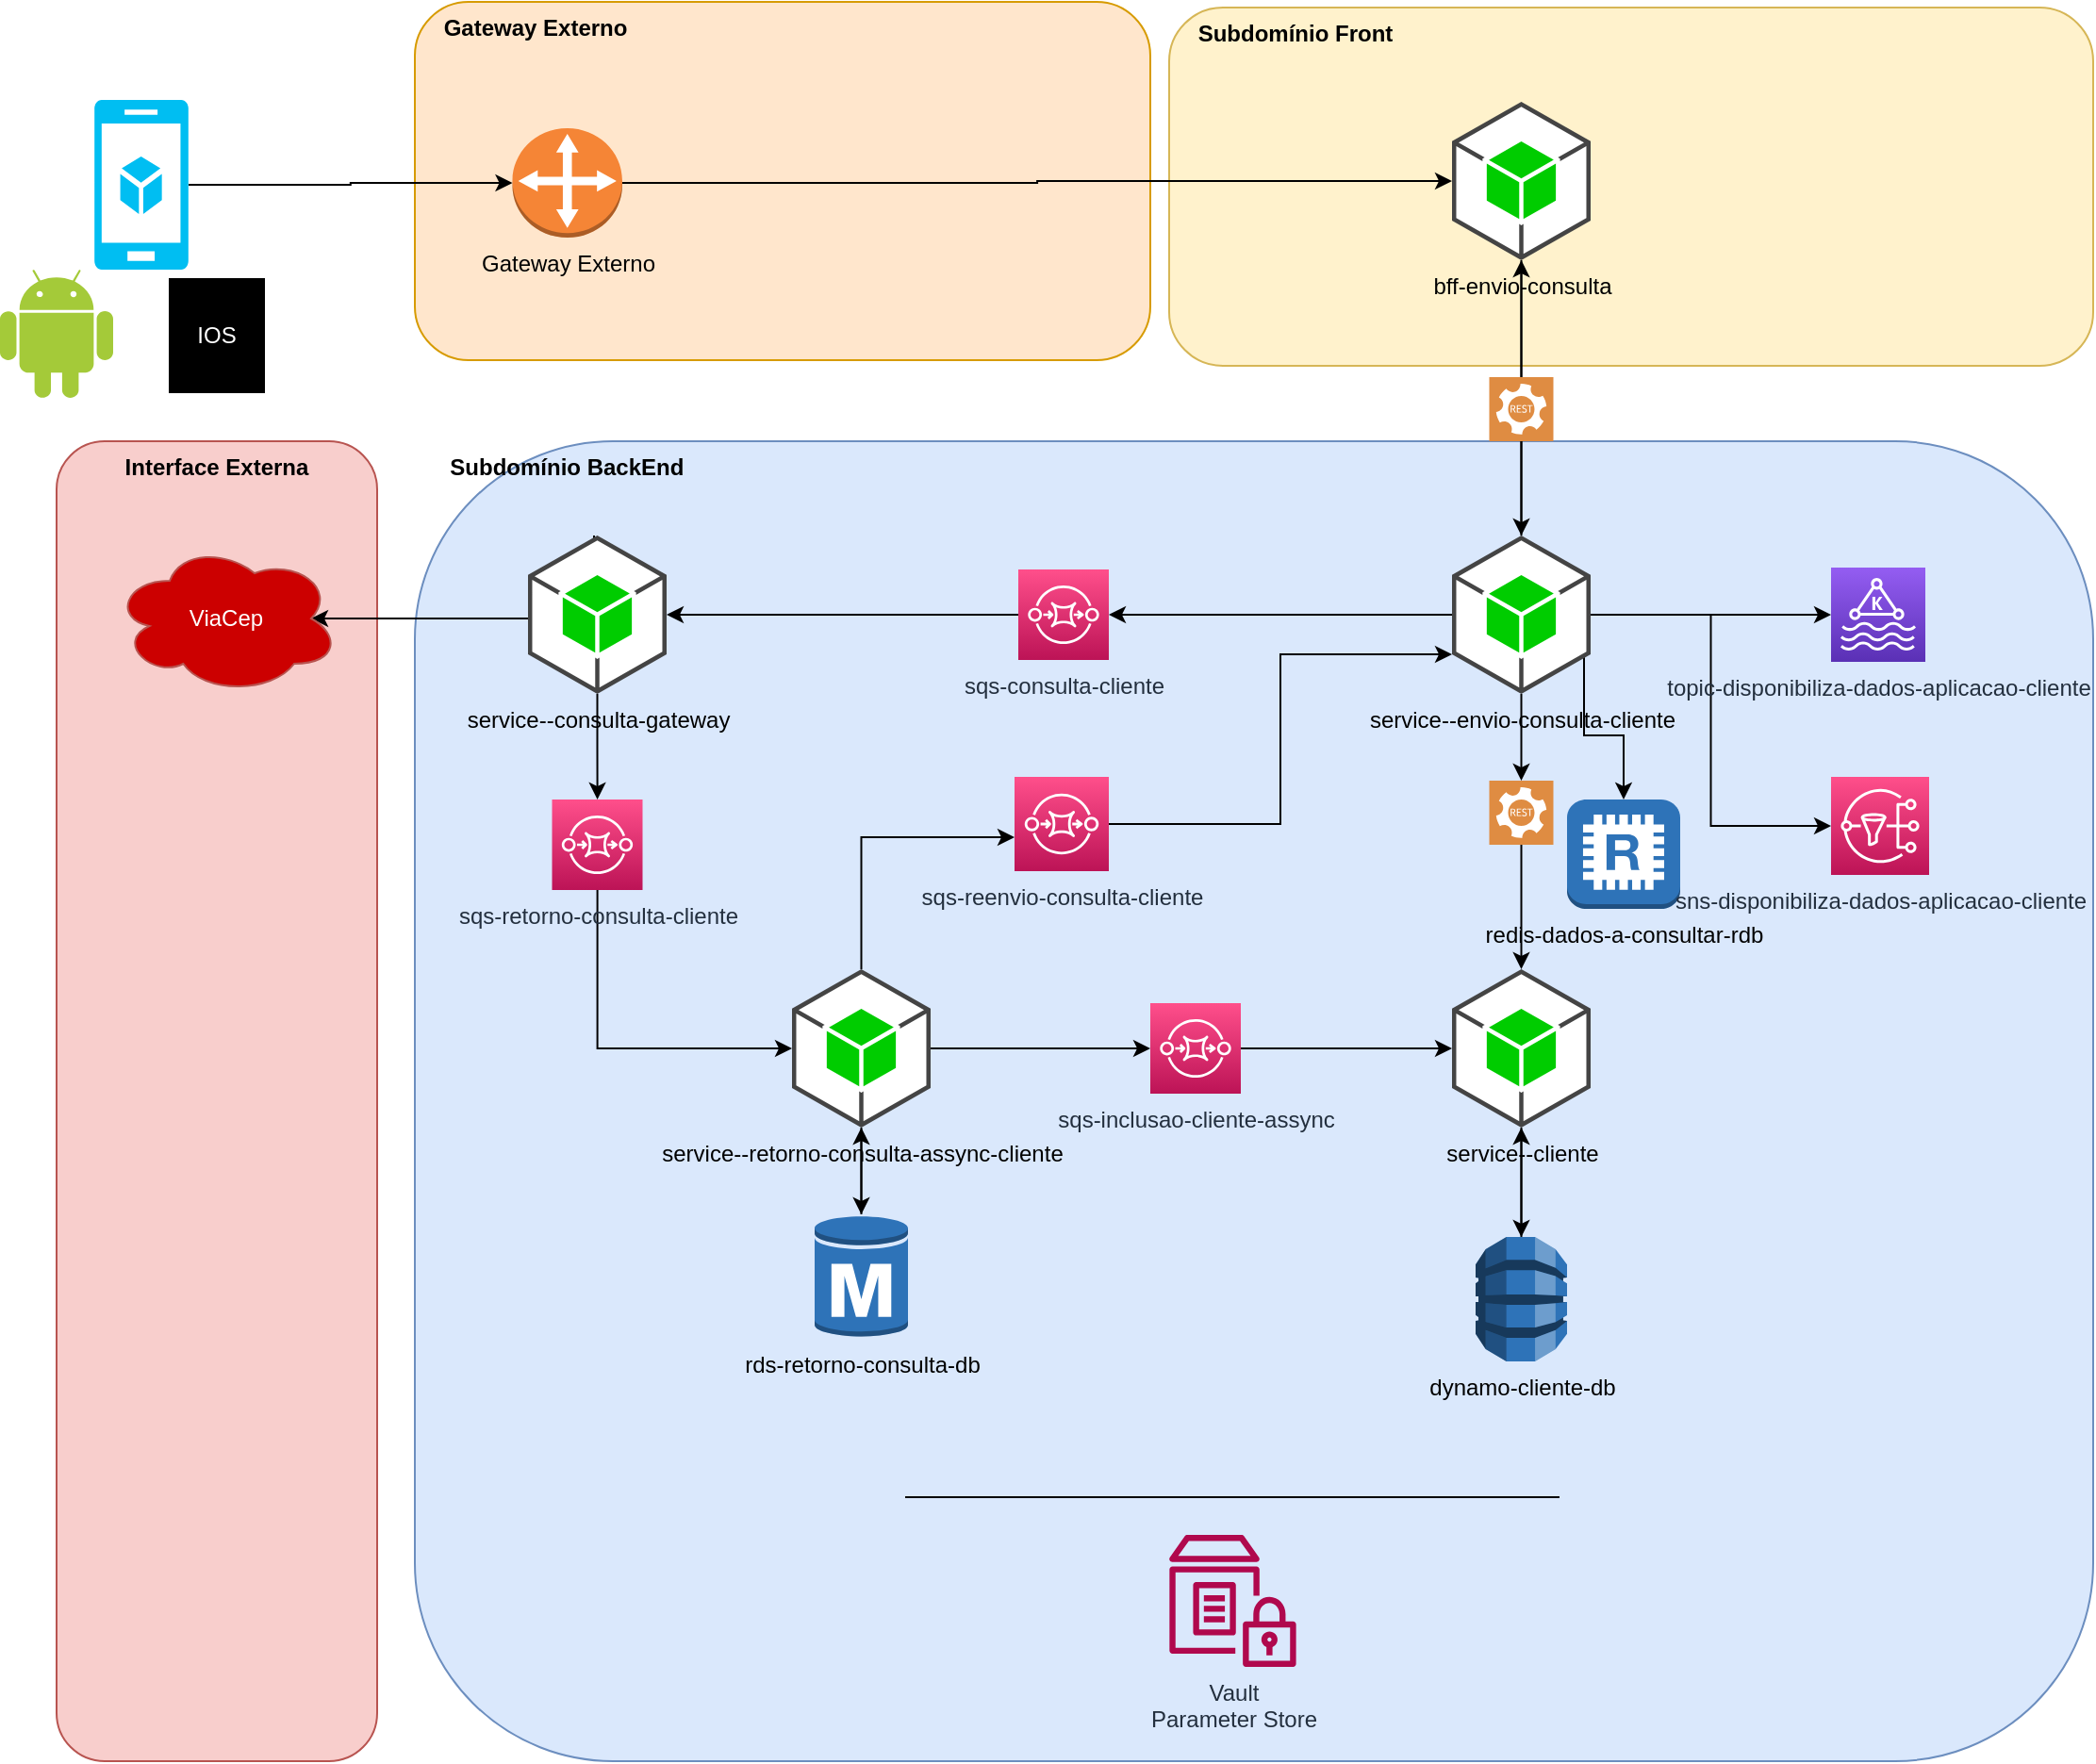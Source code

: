<mxfile version="21.6.6" type="device">
  <diagram name="Página-1" id="ZI8MfUsfSoxBmchpZ1qw">
    <mxGraphModel dx="2062" dy="1820" grid="1" gridSize="10" guides="1" tooltips="1" connect="1" arrows="1" fold="1" page="1" pageScale="1" pageWidth="827" pageHeight="1169" math="0" shadow="0">
      <root>
        <mxCell id="0" />
        <mxCell id="1" parent="0" />
        <mxCell id="Yc4FCQyI9KwEsYBKGnYm-66" value="Interface Externa" style="rounded=1;whiteSpace=wrap;html=1;fillColor=#f8cecc;strokeColor=#b85450;verticalAlign=top;fontStyle=1" vertex="1" parent="1">
          <mxGeometry x="-350" y="90" width="170" height="700" as="geometry" />
        </mxCell>
        <mxCell id="Yc4FCQyI9KwEsYBKGnYm-62" value="&lt;b&gt;&amp;nbsp; &amp;nbsp; &amp;nbsp;Subdomínio BackEnd&lt;/b&gt;" style="rounded=1;whiteSpace=wrap;html=1;fillColor=#dae8fc;strokeColor=#6c8ebf;verticalAlign=top;align=left;" vertex="1" parent="1">
          <mxGeometry x="-160" y="90" width="890" height="700" as="geometry" />
        </mxCell>
        <mxCell id="Yc4FCQyI9KwEsYBKGnYm-61" value="&lt;b&gt;&amp;nbsp; &amp;nbsp; Subdomínio Front&lt;/b&gt;" style="rounded=1;whiteSpace=wrap;html=1;fillColor=#fff2cc;strokeColor=#d6b656;verticalAlign=top;align=left;" vertex="1" parent="1">
          <mxGeometry x="240" y="-140" width="490" height="190" as="geometry" />
        </mxCell>
        <mxCell id="Yc4FCQyI9KwEsYBKGnYm-1" value="Vault&lt;br&gt;Parameter Store" style="sketch=0;outlineConnect=0;fontColor=#232F3E;gradientColor=none;fillColor=#B0084D;strokeColor=none;dashed=0;verticalLabelPosition=bottom;verticalAlign=top;align=center;html=1;fontSize=12;fontStyle=0;aspect=fixed;pointerEvents=1;shape=mxgraph.aws4.parameter_store;" vertex="1" parent="1">
          <mxGeometry x="240.0" y="670" width="67.31" height="70" as="geometry" />
        </mxCell>
        <mxCell id="Yc4FCQyI9KwEsYBKGnYm-30" style="edgeStyle=orthogonalEdgeStyle;rounded=0;orthogonalLoop=1;jettySize=auto;html=1;entryX=0.5;entryY=0;entryDx=0;entryDy=0;entryPerimeter=0;" edge="1" parent="1" source="Yc4FCQyI9KwEsYBKGnYm-31" target="Yc4FCQyI9KwEsYBKGnYm-29">
          <mxGeometry relative="1" as="geometry" />
        </mxCell>
        <mxCell id="Yc4FCQyI9KwEsYBKGnYm-34" style="edgeStyle=orthogonalEdgeStyle;rounded=0;orthogonalLoop=1;jettySize=auto;html=1;" edge="1" parent="1" source="Yc4FCQyI9KwEsYBKGnYm-5" target="Yc4FCQyI9KwEsYBKGnYm-33">
          <mxGeometry relative="1" as="geometry" />
        </mxCell>
        <mxCell id="Yc4FCQyI9KwEsYBKGnYm-55" style="edgeStyle=orthogonalEdgeStyle;rounded=0;orthogonalLoop=1;jettySize=auto;html=1;entryX=0;entryY=0.5;entryDx=0;entryDy=0;entryPerimeter=0;" edge="1" parent="1" source="Yc4FCQyI9KwEsYBKGnYm-5" target="Yc4FCQyI9KwEsYBKGnYm-54">
          <mxGeometry relative="1" as="geometry" />
        </mxCell>
        <mxCell id="Yc4FCQyI9KwEsYBKGnYm-57" style="edgeStyle=orthogonalEdgeStyle;rounded=0;orthogonalLoop=1;jettySize=auto;html=1;entryX=0;entryY=0.5;entryDx=0;entryDy=0;entryPerimeter=0;" edge="1" parent="1" source="Yc4FCQyI9KwEsYBKGnYm-5" target="Yc4FCQyI9KwEsYBKGnYm-56">
          <mxGeometry relative="1" as="geometry" />
        </mxCell>
        <mxCell id="Yc4FCQyI9KwEsYBKGnYm-60" style="edgeStyle=orthogonalEdgeStyle;rounded=0;orthogonalLoop=1;jettySize=auto;html=1;entryX=0.5;entryY=1;entryDx=0;entryDy=0;entryPerimeter=0;" edge="1" parent="1" source="Yc4FCQyI9KwEsYBKGnYm-5" target="Yc4FCQyI9KwEsYBKGnYm-58">
          <mxGeometry relative="1" as="geometry" />
        </mxCell>
        <mxCell id="Yc4FCQyI9KwEsYBKGnYm-76" style="edgeStyle=orthogonalEdgeStyle;rounded=0;orthogonalLoop=1;jettySize=auto;html=1;exitX=1;exitY=0.5;exitDx=0;exitDy=0;exitPerimeter=0;" edge="1" parent="1" source="Yc4FCQyI9KwEsYBKGnYm-5" target="Yc4FCQyI9KwEsYBKGnYm-47">
          <mxGeometry relative="1" as="geometry">
            <Array as="points">
              <mxPoint x="460" y="182" />
              <mxPoint x="460" y="246" />
              <mxPoint x="481" y="246" />
            </Array>
          </mxGeometry>
        </mxCell>
        <mxCell id="Yc4FCQyI9KwEsYBKGnYm-5" value="service--envio-consulta-cliente" style="outlineConnect=0;dashed=0;verticalLabelPosition=bottom;verticalAlign=top;align=center;html=1;shape=mxgraph.aws3.android;fillColor=#00CC00;strokeColor=#82b366;" vertex="1" parent="1">
          <mxGeometry x="390" y="140" width="73.5" height="84" as="geometry" />
        </mxCell>
        <mxCell id="Yc4FCQyI9KwEsYBKGnYm-52" style="edgeStyle=orthogonalEdgeStyle;rounded=0;orthogonalLoop=1;jettySize=auto;html=1;" edge="1" parent="1" source="Yc4FCQyI9KwEsYBKGnYm-29" target="Yc4FCQyI9KwEsYBKGnYm-51">
          <mxGeometry relative="1" as="geometry" />
        </mxCell>
        <mxCell id="Yc4FCQyI9KwEsYBKGnYm-29" value="service--cliente" style="outlineConnect=0;dashed=0;verticalLabelPosition=bottom;verticalAlign=top;align=center;html=1;shape=mxgraph.aws3.android;fillColor=#00CC00;strokeColor=#82b366;" vertex="1" parent="1">
          <mxGeometry x="390" y="370" width="73.5" height="84" as="geometry" />
        </mxCell>
        <mxCell id="Yc4FCQyI9KwEsYBKGnYm-32" value="" style="edgeStyle=orthogonalEdgeStyle;rounded=0;orthogonalLoop=1;jettySize=auto;html=1;entryX=0.5;entryY=0;entryDx=0;entryDy=0;entryPerimeter=0;" edge="1" parent="1" source="Yc4FCQyI9KwEsYBKGnYm-5" target="Yc4FCQyI9KwEsYBKGnYm-31">
          <mxGeometry relative="1" as="geometry">
            <mxPoint x="427" y="224" as="sourcePoint" />
            <mxPoint x="427" y="360" as="targetPoint" />
          </mxGeometry>
        </mxCell>
        <mxCell id="Yc4FCQyI9KwEsYBKGnYm-31" value="" style="sketch=0;pointerEvents=1;shadow=0;dashed=0;html=1;strokeColor=none;fillColor=#DF8C42;labelPosition=center;verticalLabelPosition=bottom;verticalAlign=top;align=center;outlineConnect=0;shape=mxgraph.veeam2.restful_api;" vertex="1" parent="1">
          <mxGeometry x="409.75" y="270" width="34" height="34" as="geometry" />
        </mxCell>
        <mxCell id="Yc4FCQyI9KwEsYBKGnYm-36" style="edgeStyle=orthogonalEdgeStyle;rounded=0;orthogonalLoop=1;jettySize=auto;html=1;entryX=1;entryY=0.5;entryDx=0;entryDy=0;entryPerimeter=0;" edge="1" parent="1" source="Yc4FCQyI9KwEsYBKGnYm-33" target="Yc4FCQyI9KwEsYBKGnYm-35">
          <mxGeometry relative="1" as="geometry" />
        </mxCell>
        <mxCell id="Yc4FCQyI9KwEsYBKGnYm-33" value="sqs-consulta-cliente" style="sketch=0;points=[[0,0,0],[0.25,0,0],[0.5,0,0],[0.75,0,0],[1,0,0],[0,1,0],[0.25,1,0],[0.5,1,0],[0.75,1,0],[1,1,0],[0,0.25,0],[0,0.5,0],[0,0.75,0],[1,0.25,0],[1,0.5,0],[1,0.75,0]];outlineConnect=0;fontColor=#232F3E;gradientColor=#FF4F8B;gradientDirection=north;fillColor=#BC1356;strokeColor=#ffffff;dashed=0;verticalLabelPosition=bottom;verticalAlign=top;align=center;html=1;fontSize=12;fontStyle=0;aspect=fixed;shape=mxgraph.aws4.resourceIcon;resIcon=mxgraph.aws4.sqs;" vertex="1" parent="1">
          <mxGeometry x="160" y="158" width="48" height="48" as="geometry" />
        </mxCell>
        <mxCell id="Yc4FCQyI9KwEsYBKGnYm-39" style="edgeStyle=orthogonalEdgeStyle;rounded=0;orthogonalLoop=1;jettySize=auto;html=1;" edge="1" parent="1" source="Yc4FCQyI9KwEsYBKGnYm-35" target="Yc4FCQyI9KwEsYBKGnYm-38">
          <mxGeometry relative="1" as="geometry" />
        </mxCell>
        <mxCell id="Yc4FCQyI9KwEsYBKGnYm-42" style="edgeStyle=orthogonalEdgeStyle;rounded=0;orthogonalLoop=1;jettySize=auto;html=1;entryX=0.875;entryY=0.5;entryDx=0;entryDy=0;entryPerimeter=0;" edge="1" parent="1" target="Yc4FCQyI9KwEsYBKGnYm-41">
          <mxGeometry relative="1" as="geometry">
            <mxPoint x="-65" y="140" as="sourcePoint" />
            <mxPoint x="-135" y="90" as="targetPoint" />
            <Array as="points">
              <mxPoint x="-65" y="184" />
            </Array>
          </mxGeometry>
        </mxCell>
        <mxCell id="Yc4FCQyI9KwEsYBKGnYm-35" value="service--consulta-gateway" style="outlineConnect=0;dashed=0;verticalLabelPosition=bottom;verticalAlign=top;align=center;html=1;shape=mxgraph.aws3.android;fillColor=#00CC00;strokeColor=#82b366;" vertex="1" parent="1">
          <mxGeometry x="-100" y="140" width="73.5" height="84" as="geometry" />
        </mxCell>
        <mxCell id="Yc4FCQyI9KwEsYBKGnYm-44" style="edgeStyle=orthogonalEdgeStyle;rounded=0;orthogonalLoop=1;jettySize=auto;html=1;" edge="1" parent="1" source="Yc4FCQyI9KwEsYBKGnYm-37" target="Yc4FCQyI9KwEsYBKGnYm-43">
          <mxGeometry relative="1" as="geometry" />
        </mxCell>
        <mxCell id="Yc4FCQyI9KwEsYBKGnYm-71" style="edgeStyle=orthogonalEdgeStyle;rounded=0;orthogonalLoop=1;jettySize=auto;html=1;" edge="1" parent="1" source="Yc4FCQyI9KwEsYBKGnYm-37" target="Yc4FCQyI9KwEsYBKGnYm-70">
          <mxGeometry relative="1" as="geometry" />
        </mxCell>
        <mxCell id="Yc4FCQyI9KwEsYBKGnYm-74" style="edgeStyle=orthogonalEdgeStyle;rounded=0;orthogonalLoop=1;jettySize=auto;html=1;" edge="1" parent="1" source="Yc4FCQyI9KwEsYBKGnYm-37" target="Yc4FCQyI9KwEsYBKGnYm-73">
          <mxGeometry relative="1" as="geometry">
            <Array as="points">
              <mxPoint x="77" y="300" />
            </Array>
          </mxGeometry>
        </mxCell>
        <mxCell id="Yc4FCQyI9KwEsYBKGnYm-37" value="service--retorno-consulta-assync-cliente" style="outlineConnect=0;dashed=0;verticalLabelPosition=bottom;verticalAlign=top;align=center;html=1;shape=mxgraph.aws3.android;fillColor=#00CC00;strokeColor=#82b366;" vertex="1" parent="1">
          <mxGeometry x="40" y="370" width="73.5" height="84" as="geometry" />
        </mxCell>
        <mxCell id="Yc4FCQyI9KwEsYBKGnYm-40" style="edgeStyle=orthogonalEdgeStyle;rounded=0;orthogonalLoop=1;jettySize=auto;html=1;entryX=0;entryY=0.5;entryDx=0;entryDy=0;entryPerimeter=0;" edge="1" parent="1" source="Yc4FCQyI9KwEsYBKGnYm-38" target="Yc4FCQyI9KwEsYBKGnYm-37">
          <mxGeometry relative="1" as="geometry">
            <Array as="points">
              <mxPoint x="-63" y="412" />
            </Array>
          </mxGeometry>
        </mxCell>
        <mxCell id="Yc4FCQyI9KwEsYBKGnYm-38" value="sqs-retorno-consulta-cliente" style="sketch=0;points=[[0,0,0],[0.25,0,0],[0.5,0,0],[0.75,0,0],[1,0,0],[0,1,0],[0.25,1,0],[0.5,1,0],[0.75,1,0],[1,1,0],[0,0.25,0],[0,0.5,0],[0,0.75,0],[1,0.25,0],[1,0.5,0],[1,0.75,0]];outlineConnect=0;fontColor=#232F3E;gradientColor=#FF4F8B;gradientDirection=north;fillColor=#BC1356;strokeColor=#ffffff;dashed=0;verticalLabelPosition=bottom;verticalAlign=top;align=center;html=1;fontSize=12;fontStyle=0;aspect=fixed;shape=mxgraph.aws4.resourceIcon;resIcon=mxgraph.aws4.sqs;" vertex="1" parent="1">
          <mxGeometry x="-87.25" y="280" width="48" height="48" as="geometry" />
        </mxCell>
        <mxCell id="Yc4FCQyI9KwEsYBKGnYm-41" value="&lt;font color=&quot;#ffffff&quot;&gt;ViaCep&lt;/font&gt;" style="ellipse;shape=cloud;whiteSpace=wrap;html=1;fillColor=#CC0000;strokeColor=#b85450;" vertex="1" parent="1">
          <mxGeometry x="-320" y="144" width="120" height="80" as="geometry" />
        </mxCell>
        <mxCell id="Yc4FCQyI9KwEsYBKGnYm-45" style="edgeStyle=orthogonalEdgeStyle;rounded=0;orthogonalLoop=1;jettySize=auto;html=1;" edge="1" parent="1" source="Yc4FCQyI9KwEsYBKGnYm-43" target="Yc4FCQyI9KwEsYBKGnYm-29">
          <mxGeometry relative="1" as="geometry" />
        </mxCell>
        <mxCell id="Yc4FCQyI9KwEsYBKGnYm-43" value="sqs-inclusao-cliente-assync" style="sketch=0;points=[[0,0,0],[0.25,0,0],[0.5,0,0],[0.75,0,0],[1,0,0],[0,1,0],[0.25,1,0],[0.5,1,0],[0.75,1,0],[1,1,0],[0,0.25,0],[0,0.5,0],[0,0.75,0],[1,0.25,0],[1,0.5,0],[1,0.75,0]];outlineConnect=0;fontColor=#232F3E;gradientColor=#FF4F8B;gradientDirection=north;fillColor=#BC1356;strokeColor=#ffffff;dashed=0;verticalLabelPosition=bottom;verticalAlign=top;align=center;html=1;fontSize=12;fontStyle=0;aspect=fixed;shape=mxgraph.aws4.resourceIcon;resIcon=mxgraph.aws4.sqs;" vertex="1" parent="1">
          <mxGeometry x="230" y="388" width="48" height="48" as="geometry" />
        </mxCell>
        <mxCell id="Yc4FCQyI9KwEsYBKGnYm-47" value="redis-dados-a-consultar-rdb" style="outlineConnect=0;dashed=0;verticalLabelPosition=bottom;verticalAlign=top;align=center;html=1;shape=mxgraph.aws3.redis;fillColor=#2E73B8;gradientColor=none;" vertex="1" parent="1">
          <mxGeometry x="451" y="280" width="60" height="58" as="geometry" />
        </mxCell>
        <mxCell id="Yc4FCQyI9KwEsYBKGnYm-53" style="edgeStyle=orthogonalEdgeStyle;rounded=0;orthogonalLoop=1;jettySize=auto;html=1;entryX=0.5;entryY=1;entryDx=0;entryDy=0;entryPerimeter=0;" edge="1" parent="1" source="Yc4FCQyI9KwEsYBKGnYm-51" target="Yc4FCQyI9KwEsYBKGnYm-29">
          <mxGeometry relative="1" as="geometry" />
        </mxCell>
        <mxCell id="Yc4FCQyI9KwEsYBKGnYm-51" value="dynamo-cliente-db" style="outlineConnect=0;dashed=0;verticalLabelPosition=bottom;verticalAlign=top;align=center;html=1;shape=mxgraph.aws3.dynamo_db;fillColor=#2E73B8;gradientColor=none;" vertex="1" parent="1">
          <mxGeometry x="402.5" y="512" width="48.5" height="66" as="geometry" />
        </mxCell>
        <mxCell id="Yc4FCQyI9KwEsYBKGnYm-54" value="topic-disponibiliza-dados-aplicacao-cliente" style="sketch=0;points=[[0,0,0],[0.25,0,0],[0.5,0,0],[0.75,0,0],[1,0,0],[0,1,0],[0.25,1,0],[0.5,1,0],[0.75,1,0],[1,1,0],[0,0.25,0],[0,0.5,0],[0,0.75,0],[1,0.25,0],[1,0.5,0],[1,0.75,0]];outlineConnect=0;fontColor=#232F3E;gradientColor=#945DF2;gradientDirection=north;fillColor=#5A30B5;strokeColor=#ffffff;dashed=0;verticalLabelPosition=bottom;verticalAlign=top;align=center;html=1;fontSize=12;fontStyle=0;aspect=fixed;shape=mxgraph.aws4.resourceIcon;resIcon=mxgraph.aws4.managed_streaming_for_kafka;" vertex="1" parent="1">
          <mxGeometry x="591" y="157" width="50" height="50" as="geometry" />
        </mxCell>
        <mxCell id="Yc4FCQyI9KwEsYBKGnYm-56" value="sns-disponibiliza-dados-aplicacao-cliente" style="sketch=0;points=[[0,0,0],[0.25,0,0],[0.5,0,0],[0.75,0,0],[1,0,0],[0,1,0],[0.25,1,0],[0.5,1,0],[0.75,1,0],[1,1,0],[0,0.25,0],[0,0.5,0],[0,0.75,0],[1,0.25,0],[1,0.5,0],[1,0.75,0]];outlineConnect=0;fontColor=#232F3E;gradientColor=#FF4F8B;gradientDirection=north;fillColor=#BC1356;strokeColor=#ffffff;dashed=0;verticalLabelPosition=bottom;verticalAlign=top;align=center;html=1;fontSize=12;fontStyle=0;aspect=fixed;shape=mxgraph.aws4.resourceIcon;resIcon=mxgraph.aws4.sns;" vertex="1" parent="1">
          <mxGeometry x="591" y="268" width="52" height="52" as="geometry" />
        </mxCell>
        <mxCell id="Yc4FCQyI9KwEsYBKGnYm-59" style="edgeStyle=orthogonalEdgeStyle;rounded=0;orthogonalLoop=1;jettySize=auto;html=1;" edge="1" parent="1" source="Yc4FCQyI9KwEsYBKGnYm-58" target="Yc4FCQyI9KwEsYBKGnYm-5">
          <mxGeometry relative="1" as="geometry" />
        </mxCell>
        <mxCell id="Yc4FCQyI9KwEsYBKGnYm-58" value="bff-envio-consulta" style="outlineConnect=0;dashed=0;verticalLabelPosition=bottom;verticalAlign=top;align=center;html=1;shape=mxgraph.aws3.android;fillColor=#00CC00;gradientColor=none;" vertex="1" parent="1">
          <mxGeometry x="390" y="-90" width="73.5" height="84" as="geometry" />
        </mxCell>
        <mxCell id="Yc4FCQyI9KwEsYBKGnYm-67" value="" style="endArrow=none;html=1;rounded=0;" edge="1" parent="1">
          <mxGeometry width="50" height="50" relative="1" as="geometry">
            <mxPoint x="447" y="650" as="sourcePoint" />
            <mxPoint x="100" y="650" as="targetPoint" />
          </mxGeometry>
        </mxCell>
        <mxCell id="Yc4FCQyI9KwEsYBKGnYm-68" value="" style="sketch=0;pointerEvents=1;shadow=0;dashed=0;html=1;strokeColor=none;fillColor=#DF8C42;labelPosition=center;verticalLabelPosition=bottom;verticalAlign=top;align=center;outlineConnect=0;shape=mxgraph.veeam2.restful_api;" vertex="1" parent="1">
          <mxGeometry x="409.75" y="56" width="34" height="34" as="geometry" />
        </mxCell>
        <mxCell id="Yc4FCQyI9KwEsYBKGnYm-72" style="edgeStyle=orthogonalEdgeStyle;rounded=0;orthogonalLoop=1;jettySize=auto;html=1;" edge="1" parent="1" source="Yc4FCQyI9KwEsYBKGnYm-70" target="Yc4FCQyI9KwEsYBKGnYm-37">
          <mxGeometry relative="1" as="geometry" />
        </mxCell>
        <mxCell id="Yc4FCQyI9KwEsYBKGnYm-70" value="rds-retorno-consulta-db" style="outlineConnect=0;dashed=0;verticalLabelPosition=bottom;verticalAlign=top;align=center;html=1;shape=mxgraph.aws3.rds_db_instance;fillColor=#2E73B8;gradientColor=none;" vertex="1" parent="1">
          <mxGeometry x="52" y="500" width="49.5" height="66" as="geometry" />
        </mxCell>
        <mxCell id="Yc4FCQyI9KwEsYBKGnYm-75" style="edgeStyle=orthogonalEdgeStyle;rounded=0;orthogonalLoop=1;jettySize=auto;html=1;entryX=0;entryY=0.75;entryDx=0;entryDy=0;entryPerimeter=0;" edge="1" parent="1" source="Yc4FCQyI9KwEsYBKGnYm-73" target="Yc4FCQyI9KwEsYBKGnYm-5">
          <mxGeometry relative="1" as="geometry" />
        </mxCell>
        <mxCell id="Yc4FCQyI9KwEsYBKGnYm-73" value="sqs-reenvio-consulta-cliente" style="sketch=0;points=[[0,0,0],[0.25,0,0],[0.5,0,0],[0.75,0,0],[1,0,0],[0,1,0],[0.25,1,0],[0.5,1,0],[0.75,1,0],[1,1,0],[0,0.25,0],[0,0.5,0],[0,0.75,0],[1,0.25,0],[1,0.5,0],[1,0.75,0]];outlineConnect=0;fontColor=#232F3E;gradientColor=#FF4F8B;gradientDirection=north;fillColor=#BC1356;strokeColor=#ffffff;dashed=0;verticalLabelPosition=bottom;verticalAlign=top;align=center;html=1;fontSize=12;fontStyle=0;aspect=fixed;shape=mxgraph.aws4.resourceIcon;resIcon=mxgraph.aws4.sqs;" vertex="1" parent="1">
          <mxGeometry x="158" y="268" width="50" height="50" as="geometry" />
        </mxCell>
        <mxCell id="Yc4FCQyI9KwEsYBKGnYm-77" value="&lt;b&gt;&amp;nbsp; &amp;nbsp; Gateway Externo&lt;/b&gt;" style="rounded=1;whiteSpace=wrap;html=1;fillColor=#ffe6cc;strokeColor=#d79b00;verticalAlign=top;align=left;" vertex="1" parent="1">
          <mxGeometry x="-160" y="-143" width="390" height="190" as="geometry" />
        </mxCell>
        <mxCell id="Yc4FCQyI9KwEsYBKGnYm-79" style="edgeStyle=orthogonalEdgeStyle;rounded=0;orthogonalLoop=1;jettySize=auto;html=1;entryX=0;entryY=0.5;entryDx=0;entryDy=0;entryPerimeter=0;" edge="1" parent="1" source="Yc4FCQyI9KwEsYBKGnYm-78" target="Yc4FCQyI9KwEsYBKGnYm-58">
          <mxGeometry relative="1" as="geometry" />
        </mxCell>
        <mxCell id="Yc4FCQyI9KwEsYBKGnYm-78" value="Gateway Externo" style="outlineConnect=0;dashed=0;verticalLabelPosition=bottom;verticalAlign=top;align=center;html=1;shape=mxgraph.aws3.customer_gateway;fillColor=#F58536;gradientColor=none;" vertex="1" parent="1">
          <mxGeometry x="-108.25" y="-76" width="58.25" height="58" as="geometry" />
        </mxCell>
        <mxCell id="Yc4FCQyI9KwEsYBKGnYm-84" style="edgeStyle=orthogonalEdgeStyle;rounded=0;orthogonalLoop=1;jettySize=auto;html=1;" edge="1" parent="1" source="Yc4FCQyI9KwEsYBKGnYm-80" target="Yc4FCQyI9KwEsYBKGnYm-78">
          <mxGeometry relative="1" as="geometry" />
        </mxCell>
        <mxCell id="Yc4FCQyI9KwEsYBKGnYm-80" value="" style="verticalLabelPosition=bottom;html=1;verticalAlign=top;align=center;strokeColor=none;fillColor=#00BEF2;shape=mxgraph.azure.mobile_services;pointerEvents=1;" vertex="1" parent="1">
          <mxGeometry x="-330" y="-91" width="50" height="90" as="geometry" />
        </mxCell>
        <mxCell id="Yc4FCQyI9KwEsYBKGnYm-82" value="" style="dashed=0;outlineConnect=0;html=1;align=center;labelPosition=center;verticalLabelPosition=bottom;verticalAlign=top;shape=mxgraph.weblogos.android;fillColor=#A4CA39;strokeColor=none" vertex="1" parent="1">
          <mxGeometry x="-380" y="-1" width="60" height="68" as="geometry" />
        </mxCell>
        <mxCell id="Yc4FCQyI9KwEsYBKGnYm-83" value="&lt;font color=&quot;#ffffff&quot;&gt;IOS&lt;/font&gt;" style="rounded=0;whiteSpace=wrap;html=1;fillColor=#000000;" vertex="1" parent="1">
          <mxGeometry x="-290" y="4" width="50" height="60" as="geometry" />
        </mxCell>
      </root>
    </mxGraphModel>
  </diagram>
</mxfile>
